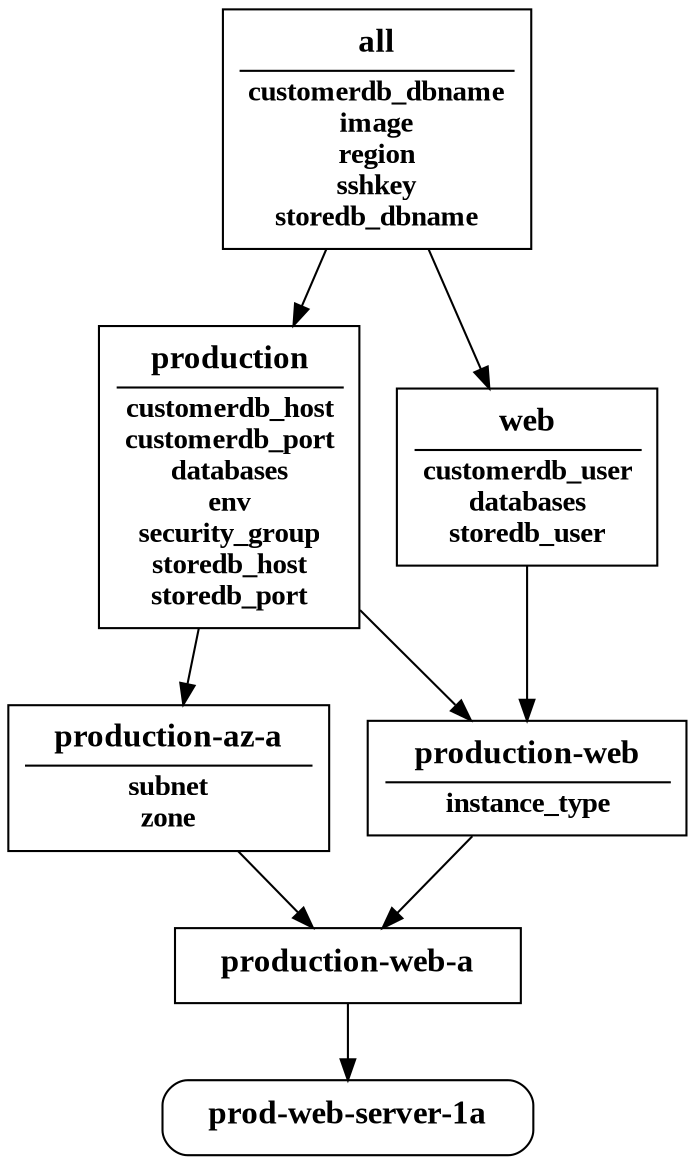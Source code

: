digraph prod_web_server_1a {
  rankdir=TB;

  all [shape=record label=<
<table border="0" cellborder="0">
  <tr><td><b>
  <font face="Times New Roman, Bold" point-size="16">all</font>
  </b></td></tr>
<hr/><tr><td><font face="Times New Roman, Bold" point-size="14">customerdb_dbname<br/>image<br/>region<br/>sshkey<br/>storedb_dbname<br/></font></td></tr></table>
>]
  prod_web_server_1a [shape=record style=rounded label=<
<table border="0" cellborder="0">
  <tr><td><b>
  <font face="Times New Roman, Bold" point-size="16">prod-web-server-1a</font>
  </b></td></tr>
</table>
>]
  production [shape=record label=<
<table border="0" cellborder="0">
  <tr><td><b>
  <font face="Times New Roman, Bold" point-size="16">production</font>
  </b></td></tr>
<hr/><tr><td><font face="Times New Roman, Bold" point-size="14">customerdb_host<br/>customerdb_port<br/>databases<br/>env<br/>security_group<br/>storedb_host<br/>storedb_port<br/></font></td></tr></table>
>]
  production_az_a [shape=record label=<
<table border="0" cellborder="0">
  <tr><td><b>
  <font face="Times New Roman, Bold" point-size="16">production-az-a</font>
  </b></td></tr>
<hr/><tr><td><font face="Times New Roman, Bold" point-size="14">subnet<br/>zone<br/></font></td></tr></table>
>]
  production_web [shape=record label=<
<table border="0" cellborder="0">
  <tr><td><b>
  <font face="Times New Roman, Bold" point-size="16">production-web</font>
  </b></td></tr>
<hr/><tr><td><font face="Times New Roman, Bold" point-size="14">instance_type<br/></font></td></tr></table>
>]
  production_web_a [shape=record label=<
<table border="0" cellborder="0">
  <tr><td><b>
  <font face="Times New Roman, Bold" point-size="16">production-web-a</font>
  </b></td></tr>
</table>
>]
  web [shape=record label=<
<table border="0" cellborder="0">
  <tr><td><b>
  <font face="Times New Roman, Bold" point-size="16">web</font>
  </b></td></tr>
<hr/><tr><td><font face="Times New Roman, Bold" point-size="14">customerdb_user<br/>databases<br/>storedb_user<br/></font></td></tr></table>
>]

  all -> web;
  all -> production;
  production -> production_web;
  production -> production_az_a;
  production_az_a -> production_web_a;
  production_web -> production_web_a;
  production_web_a -> prod_web_server_1a;
  web -> production_web;
}
